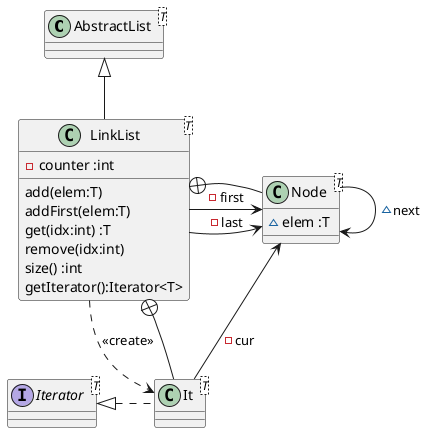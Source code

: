 @startuml

class AbstractList<T>

class LinkList<T> {
  '-first :Node
  -counter :int
  add(elem:T)
  addFirst(elem:T)
  get(idx:int) :T
  remove(idx:int)
  size() :int
  getIterator():Iterator<T>
}
LinkList ..> It : <<create>>
AbstractList <|-- LinkList

interface Iterator<T> {
   '+hasNext():boolean
   '+next():T
}

class It<T> {
   '+hasNext():boolean
   '+next():int
}

class Node<T> {
  ~elem :T
  '~next :Node
}

Node <- It : -cur
Node -> Node : ~next
'LinkList ..> IntIterator
LinkList +- Node : "  "
LinkList -> Node : -first
LinkList -> Node : -last
LinkList +-- It

Iterator <|. It : "      "

@enduml